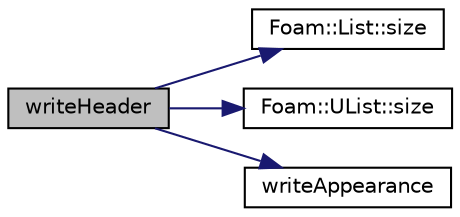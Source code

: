 digraph "writeHeader"
{
  bgcolor="transparent";
  edge [fontname="Helvetica",fontsize="10",labelfontname="Helvetica",labelfontsize="10"];
  node [fontname="Helvetica",fontsize="10",shape=record];
  rankdir="LR";
  Node1 [label="writeHeader",height=0.2,width=0.4,color="black", fillcolor="grey75", style="filled", fontcolor="black"];
  Node1 -> Node2 [color="midnightblue",fontsize="10",style="solid",fontname="Helvetica"];
  Node2 [label="Foam::List::size",height=0.2,width=0.4,color="black",URL="$a01366.html#a8a5f6fa29bd4b500caf186f60245b384",tooltip="Override size to be inconsistent with allocated storage. "];
  Node1 -> Node3 [color="midnightblue",fontsize="10",style="solid",fontname="Helvetica"];
  Node3 [label="Foam::UList::size",height=0.2,width=0.4,color="black",URL="$a02749.html#a723361dc2020160f5492e8fe2d09fa44",tooltip="Return the number of elements in the UList. "];
  Node1 -> Node4 [color="midnightblue",fontsize="10",style="solid",fontname="Helvetica"];
  Node4 [label="writeAppearance",height=0.2,width=0.4,color="black",URL="$a02896.html#a3daaab5b44b5f170c3c24dcd361bc259",tooltip="Write appearance node. "];
}
